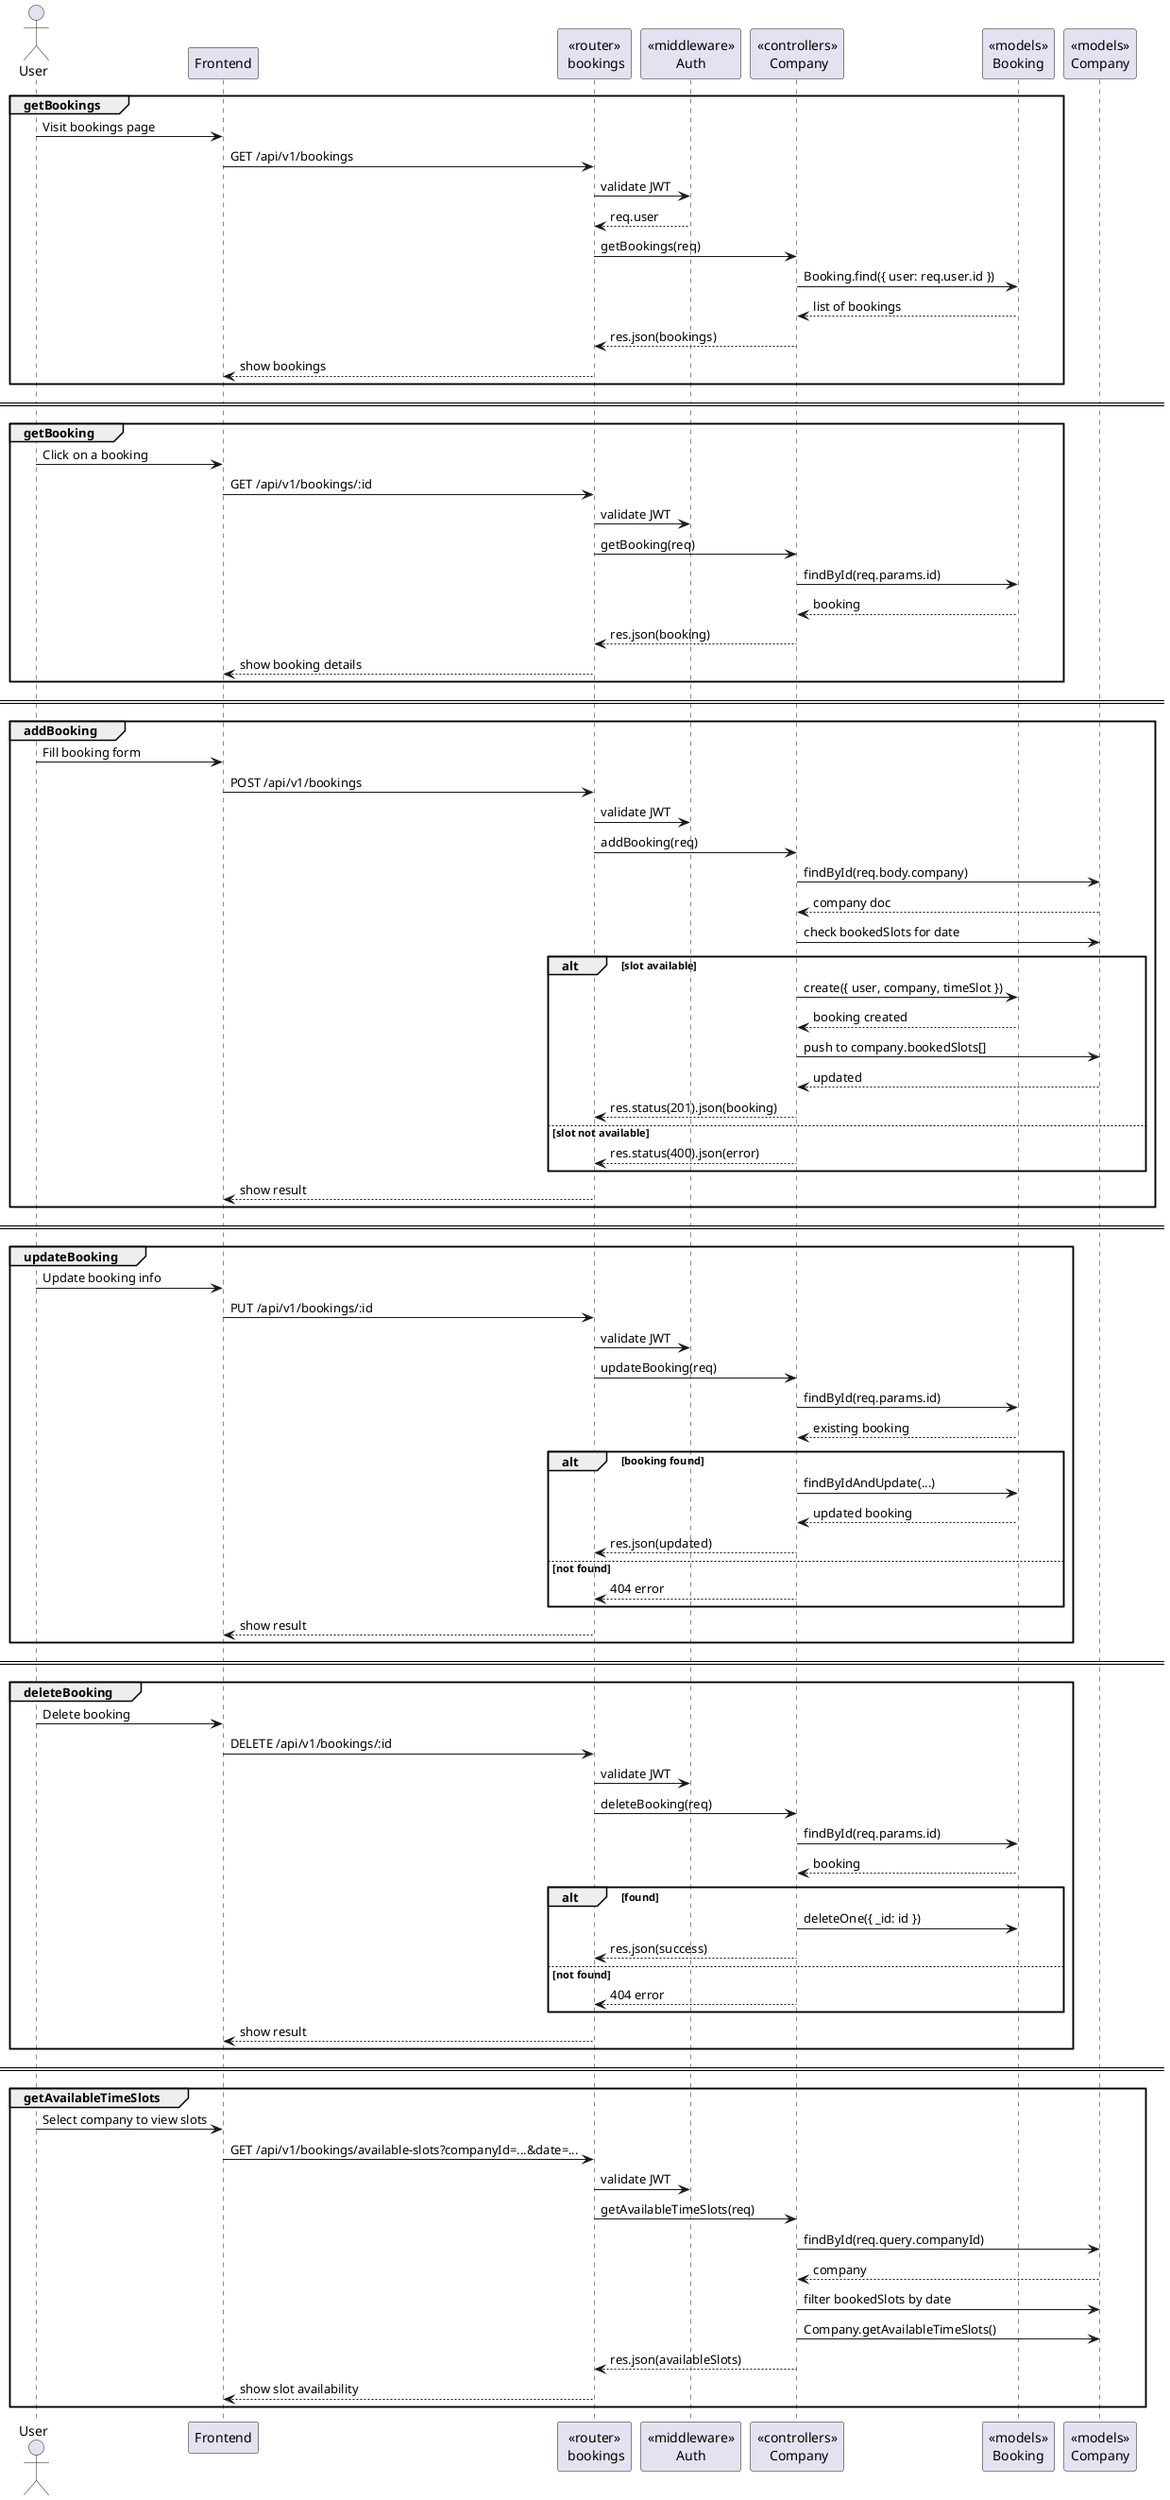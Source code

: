 @startuml booking
actor User
participant "Frontend" as FE
participant "<<router>>\n bookings" as Router
participant "<<middleware>>\nAuth" as Auth
participant "<<controllers>>\n Company" as Controller
participant "<<models>>\nBooking" as Booking
participant "<<models>>\nCompany" as Company

group getBookings
User -> FE : Visit bookings page
FE -> Router : GET /api/v1/bookings
Router -> Auth : validate JWT
Auth --> Router : req.user
Router -> Controller : getBookings(req)
Controller -> Booking : Booking.find({ user: req.user.id })
Booking --> Controller : list of bookings
Controller --> Router : res.json(bookings)
Router --> FE : show bookings
end

== ==

group getBooking
User -> FE : Click on a booking
FE -> Router : GET /api/v1/bookings/:id
Router -> Auth : validate JWT
Router -> Controller : getBooking(req)
Controller -> Booking : findById(req.params.id)
Booking --> Controller : booking
Controller --> Router : res.json(booking)
Router --> FE : show booking details
end

== ==

group addBooking
User -> FE : Fill booking form
FE -> Router : POST /api/v1/bookings
Router -> Auth : validate JWT
Router -> Controller : addBooking(req)

Controller -> Company : findById(req.body.company)
Company --> Controller : company doc

Controller -> Company : check bookedSlots for date
alt slot available
  Controller -> Booking : create({ user, company, timeSlot })
  Booking --> Controller : booking created
  Controller -> Company : push to company.bookedSlots[]
  Company --> Controller : updated
  Controller --> Router : res.status(201).json(booking)
else slot not available
  Controller --> Router : res.status(400).json(error)
end
Router --> FE : show result
end

== ==

group updateBooking
User -> FE : Update booking info
FE -> Router : PUT /api/v1/bookings/:id
Router -> Auth : validate JWT
Router -> Controller : updateBooking(req)

Controller -> Booking : findById(req.params.id)
Booking --> Controller : existing booking
alt booking found
  Controller -> Booking : findByIdAndUpdate(...)
  Booking --> Controller : updated booking
  Controller --> Router : res.json(updated)
else not found
  Controller --> Router : 404 error
end
Router --> FE : show result
end

== ==

group deleteBooking
User -> FE : Delete booking
FE -> Router : DELETE /api/v1/bookings/:id
Router -> Auth : validate JWT
Router -> Controller : deleteBooking(req)

Controller -> Booking : findById(req.params.id)
Booking --> Controller : booking
alt found
  Controller -> Booking : deleteOne({ _id: id })
  Controller --> Router : res.json(success)
else not found
  Controller --> Router : 404 error
end
Router --> FE : show result
end

== ==

group getAvailableTimeSlots
User -> FE : Select company to view slots
FE -> Router : GET /api/v1/bookings/available-slots?companyId=...&date=...
Router -> Auth : validate JWT
Router -> Controller : getAvailableTimeSlots(req)

Controller -> Company : findById(req.query.companyId)
Company --> Controller : company

Controller -> Company : filter bookedSlots by date
Controller -> Company : Company.getAvailableTimeSlots()
Controller --> Router : res.json(availableSlots)
Router --> FE : show slot availability
end

@enduml

